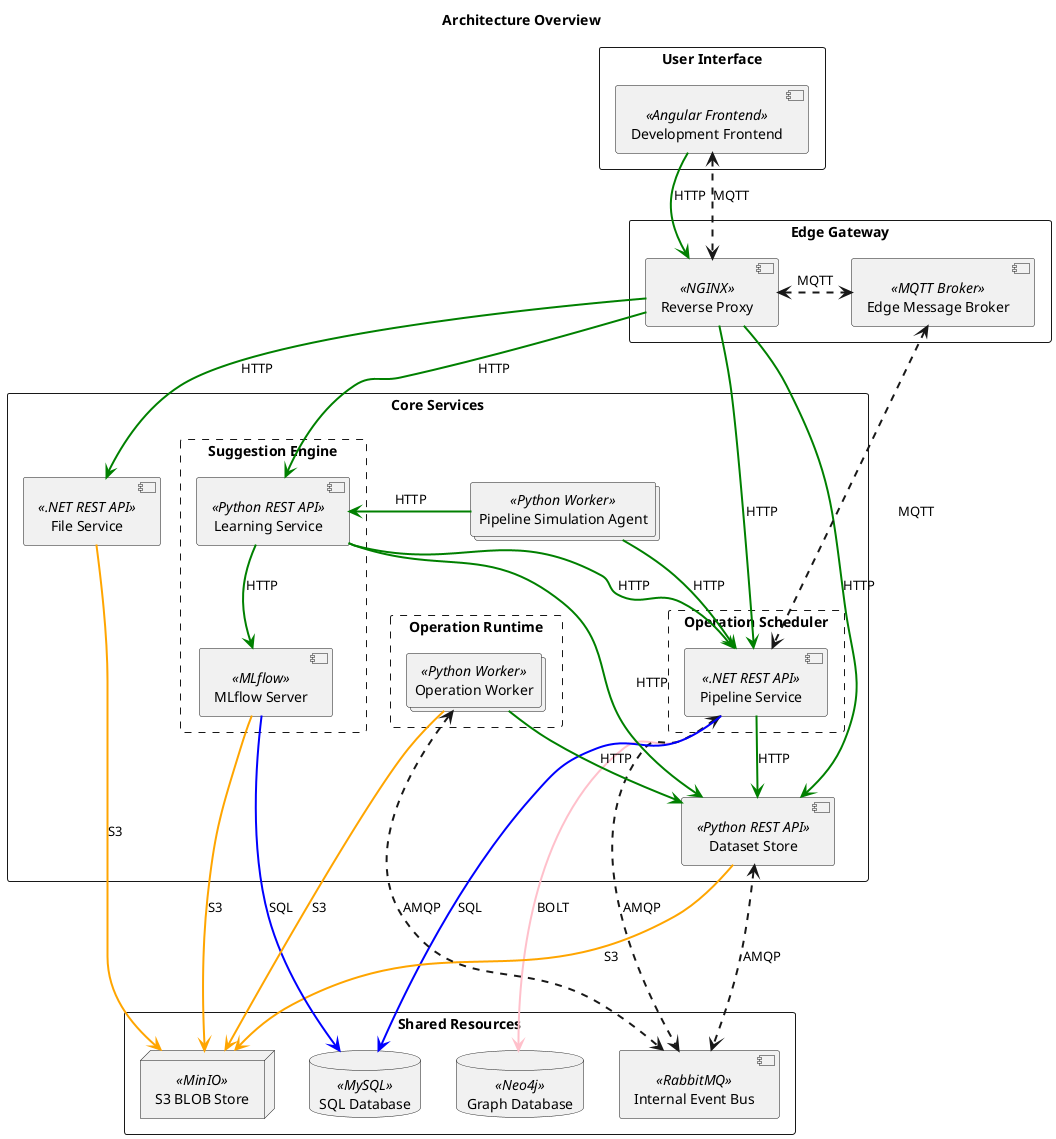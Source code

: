 @startuml
'https://plantuml.com/deployment-diagram

' Style '
' skinparam linetype polyline
' skinparam linetype ortho
top to bottom direction

title "Architecture Overview"

'Definitions'

rectangle "User Interface" {
    component "Development Frontend" << Angular Frontend >> as development_frontend
}

rectangle "Edge Gateway" {
    component "Reverse Proxy" << NGINX >> as reverse_proxy
    component "Edge Message Broker" << MQTT Broker >> as message_broker_edge
}

rectangle "Core Services" {
		rectangle "Operation Scheduler" as operation_scheduler #line.dashed {
			component "Pipeline Service" << .NET REST API >> as pipeline_service
    }

    rectangle "Suggestion Engine" as suggestions_engine #line.dashed {
        component "Learning Service" << Python REST API >> as learning_service
        component "MLflow Server" << MLflow >> as mlflow_server
    }

    rectangle "Operation Runtime" as operation_runtime #line.dashed {
    	collections  "Operation Worker" <<Python Worker>> as worker
    }

		collections "Pipeline Simulation Agent" << Python Worker >> as pipeline_creation_agent
    component "File Service" << .NET REST API >> as file_service
		component "Dataset Store" << Python REST API >> as dataset_store
}

rectangle "Shared Resources" {
    database "Graph Database" << Neo4j >> as graph_db
    node "S3 BLOB Store" << MinIO >> as blob_store_minio
    'database #line.dashed "Dataset Database" << MongoDB >> as dataset_db
    database "SQL Database" << MySQL >> as mysql_db
    component "Internal Event Bus" << RabbitMQ >> as message_broker_internal
}


'Interaction'

development_frontend -[#green,thickness=2]-> reverse_proxy : HTTP
development_frontend <-[dashed,thickness=2]-> reverse_proxy : MQTT

reverse_proxy -[#green,thickness=2]-> pipeline_service : HTTP
reverse_proxy -[#green,thickness=2]-> learning_service : HTTP
reverse_proxy -[#green,thickness=2]-> file_service : HTTP
reverse_proxy <-[dashed,thickness=2]r-> message_broker_edge : MQTT
'TODO: This connection should no longer exist'
reverse_proxy -[#green,thickness=2]-> dataset_store : HTTP
' reverse_proxy --> mlflow_server
'reverse_proxy --> adminer
' reverse_proxy --> message_broker_internal

pipeline_service -[#pink,thickness=2]-> graph_db : BOLT
pipeline_service <-[dashed,thickness=2]-> message_broker_internal : AMQP
message_broker_edge <-[dashed,thickness=2]--> pipeline_service : MQTT
pipeline_service -[#blue,thickness=2]-> mysql_db : SQL
pipeline_service -[#green,thickness=2]-> dataset_store : HTTP

learning_service -[#green,thickness=2]-> mlflow_server : HTTP
learning_service -[#green,thickness=2]-> dataset_store : HTTP
learning_service -[#green,thickness=2]-> pipeline_service : HTTP

pipeline_creation_agent -[#green,thickness=2]-> pipeline_service : HTTP
pipeline_creation_agent -[#green,thickness=2]l-> learning_service : HTTP

'adminer --> mysql_db

dataset_store -[#orange,thickness=2]-> blob_store_minio : S3
dataset_store <-[dashed,thickness=2]--> message_broker_internal : AMQP
'TODO: Default files should be seeded from file service PH-213'
' dataset_store --> blob_store

file_service -[#orange,thickness=2]-> blob_store_minio : S3

mlflow_server -[#blue,thickness=2]-> mysql_db : SQL
mlflow_server -[#orange,thickness=2]-> blob_store_minio : S3

worker -[#green,thickness=2]-> dataset_store : HTTP
worker -[#orange,thickness=2]-> blob_store_minio : S3
worker <-[dashed,thickness=2]-> message_broker_internal : AMQP

@enduml
